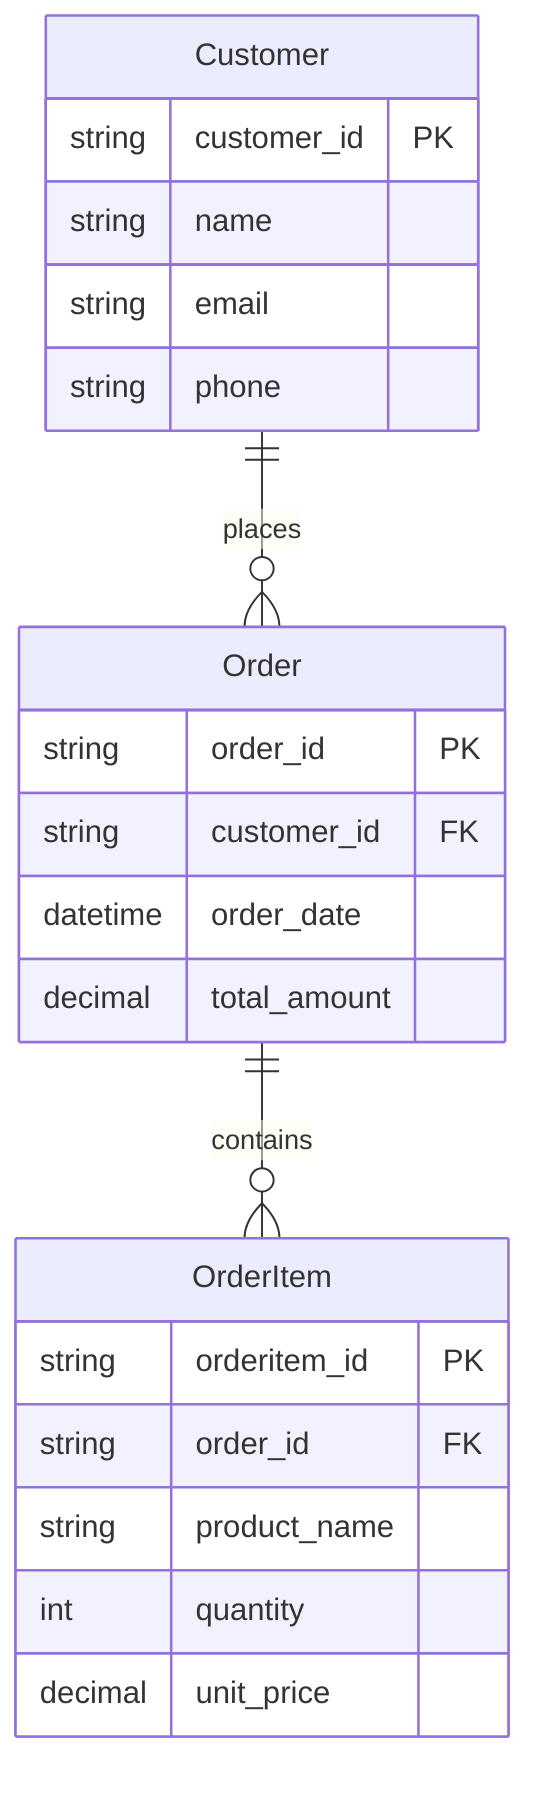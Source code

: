 erDiagram
    Customer {
        string customer_id PK
        string name
        string email
        string phone
    }
    Order {
        string order_id PK
        string customer_id FK
        datetime order_date
        decimal total_amount
    }
    OrderItem {
        string orderitem_id PK
        string order_id FK
        string product_name
        int quantity
        decimal unit_price
    }
    
    Customer ||--o{ Order : places
    Order ||--o{ OrderItem : contains